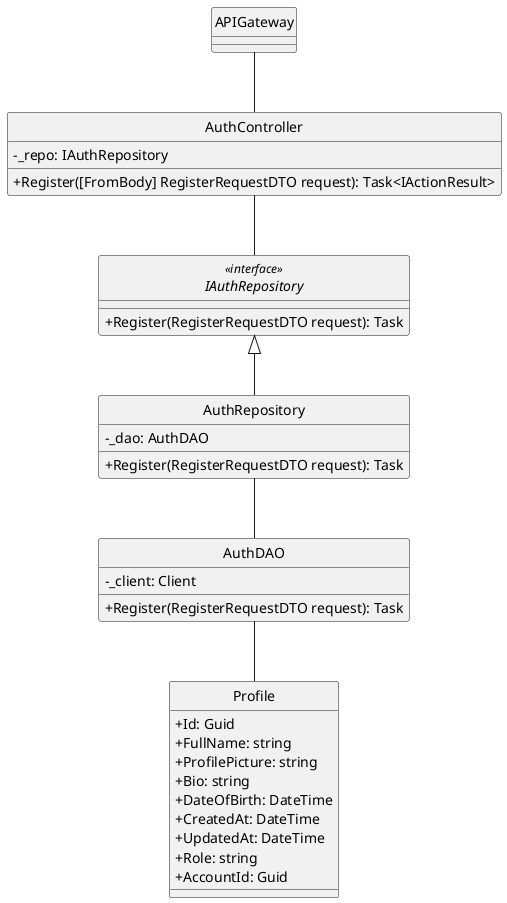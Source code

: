 @startuml 
hide circle
skinparam classAttributeIconSize 0
skinparam linetype ortho

class APIGateway {
}

class AuthController {
    - _repo: IAuthRepository
    + Register([FromBody] RegisterRequestDTO request): Task<IActionResult> 
}

interface IAuthRepository<<interface>> {
    + Register(RegisterRequestDTO request): Task
}

class AuthRepository {
    - _dao: AuthDAO
    + Register(RegisterRequestDTO request): Task
}

class AuthDAO {
    - _client: Client
    + Register(RegisterRequestDTO request): Task
}

class Profile {
    + Id: Guid
    + FullName: string
    + ProfilePicture: string
    + Bio: string
    + DateOfBirth: DateTime
    + CreatedAt: DateTime
    + UpdatedAt: DateTime
    + Role: string
    + AccountId: Guid
}

APIGateway -- AuthController

AuthController -- IAuthRepository

IAuthRepository <|-- AuthRepository

AuthRepository -- AuthDAO

AuthDAO -- Profile
@enduml